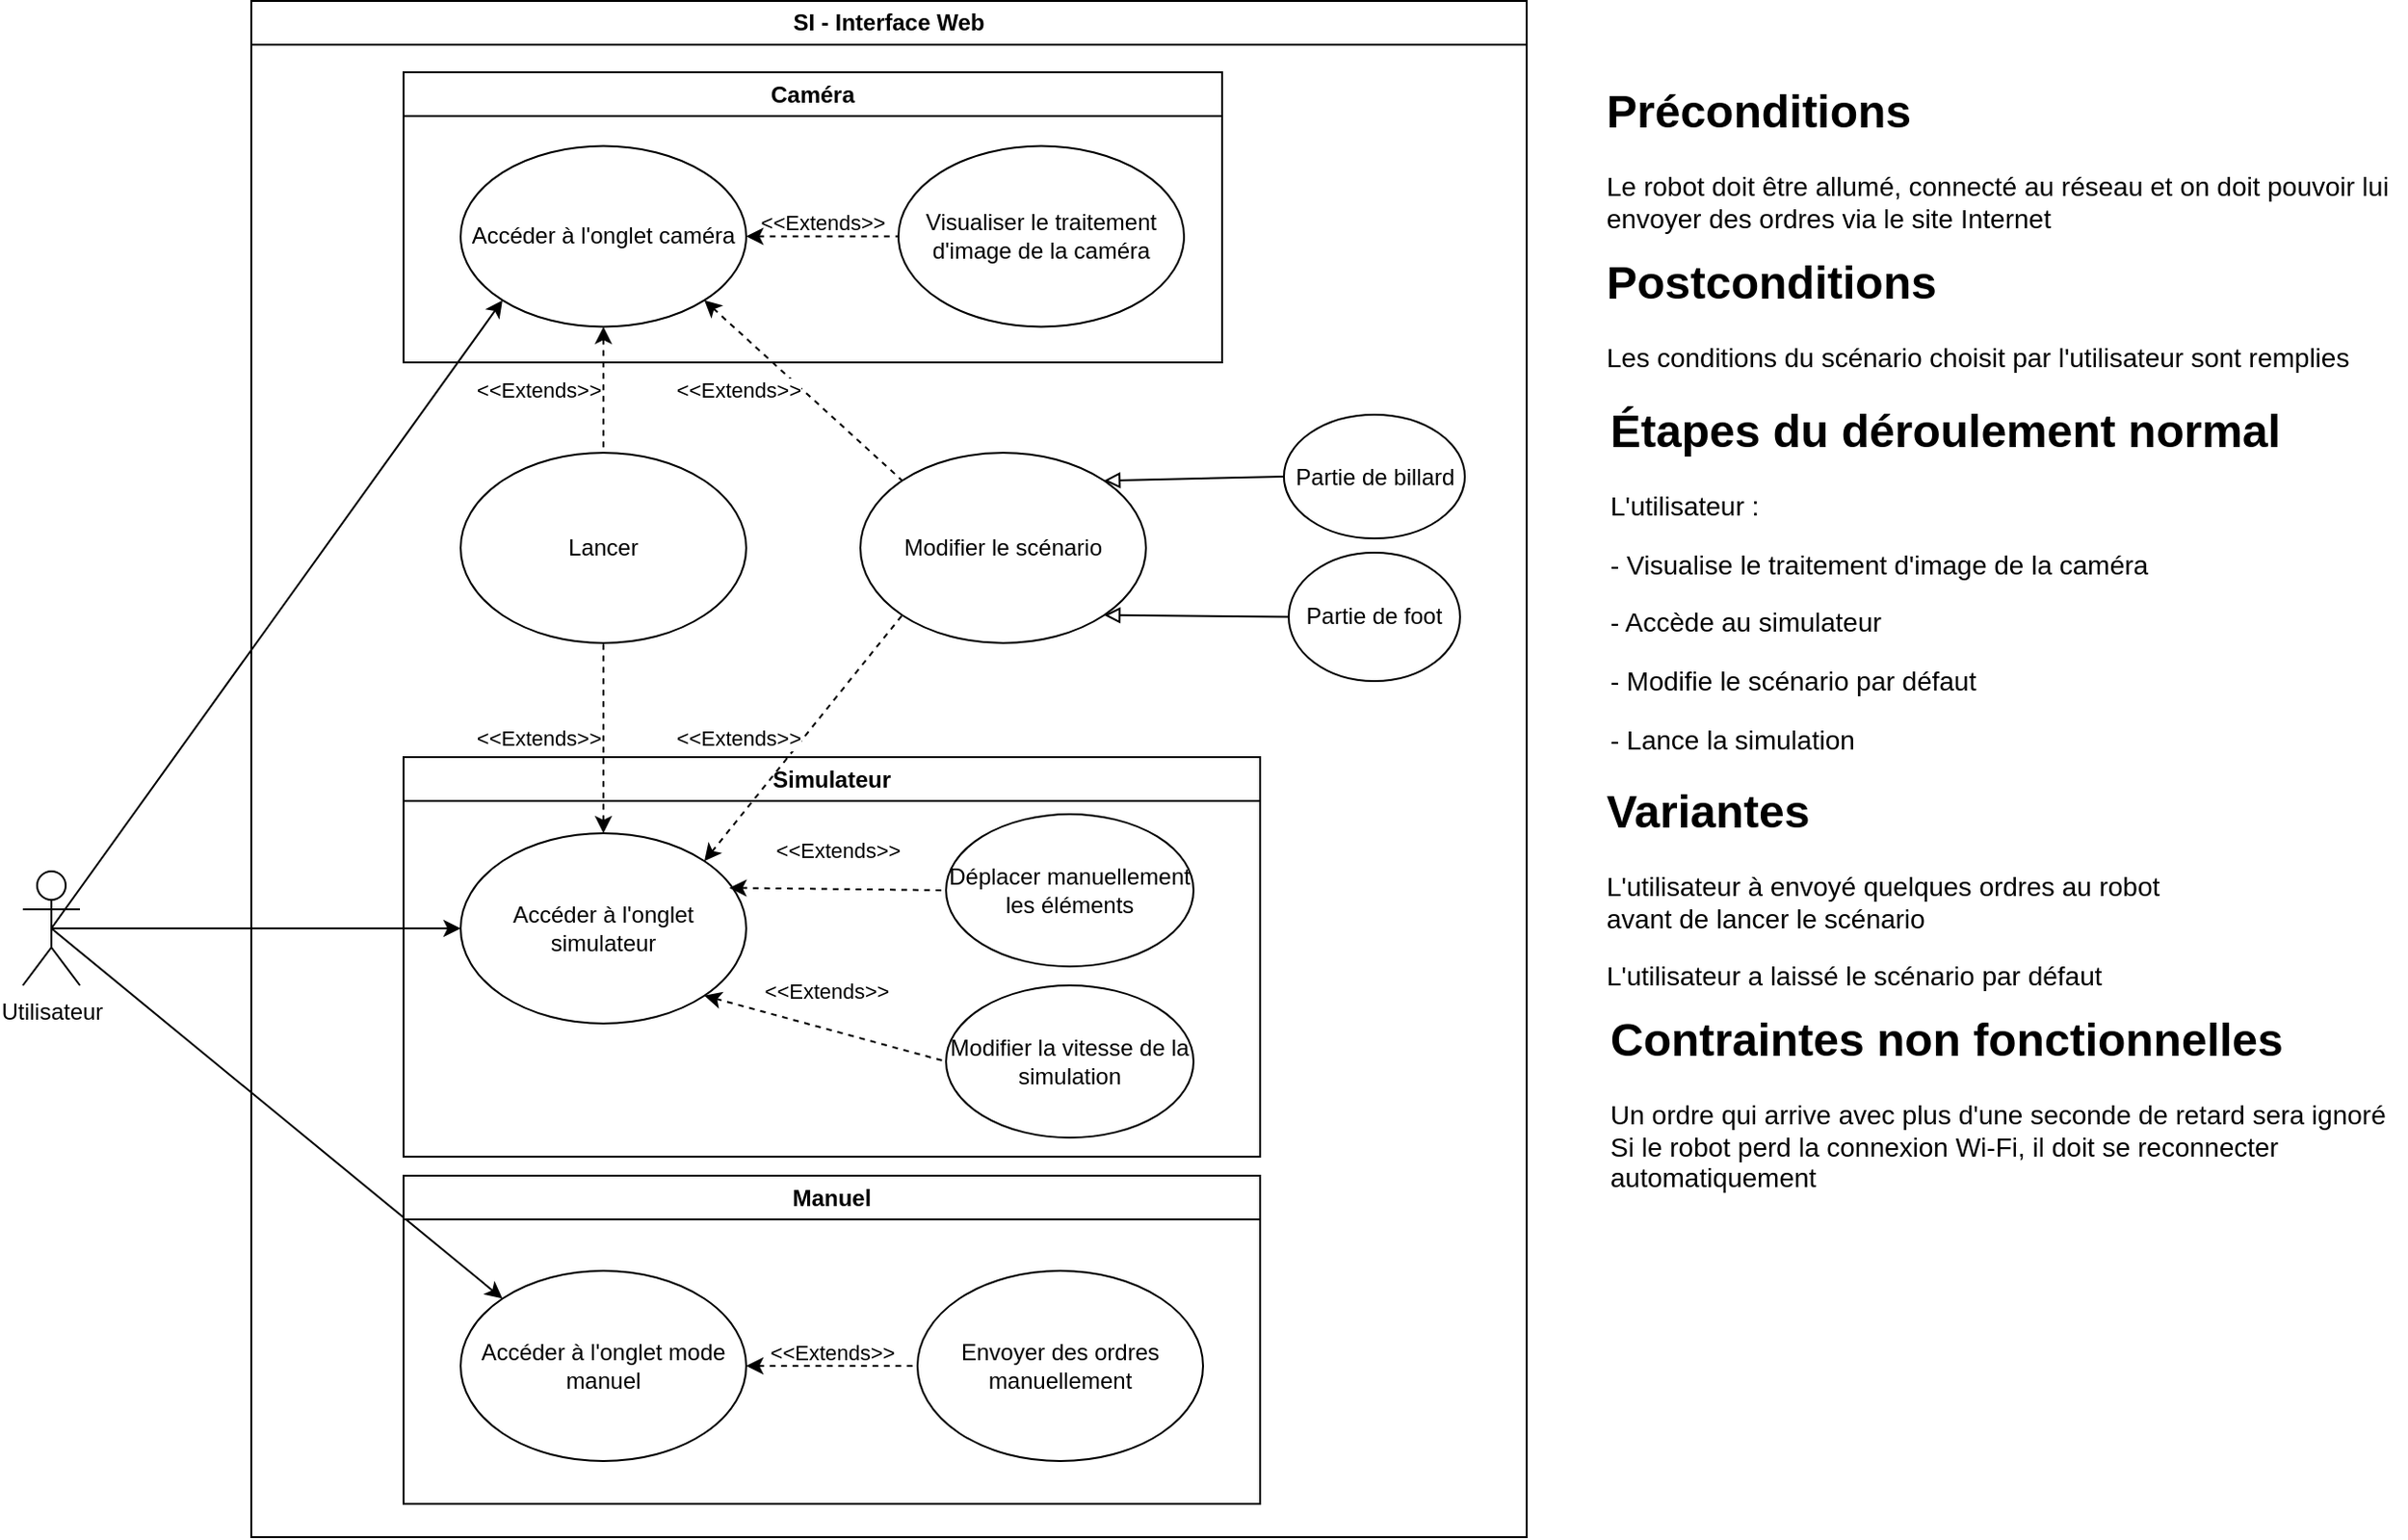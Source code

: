<mxfile version="24.8.6">
  <diagram name="Page-1" id="AB0keoI7-ha-Tv2clOvg">
    <mxGraphModel dx="1519" dy="797" grid="1" gridSize="10" guides="1" tooltips="1" connect="1" arrows="1" fold="1" page="1" pageScale="1" pageWidth="827" pageHeight="1169" math="0" shadow="0">
      <root>
        <mxCell id="0" />
        <mxCell id="1" parent="0" />
        <mxCell id="L7qKy4QKq_9-H6OXvV1P-45" style="rounded=0;orthogonalLoop=1;jettySize=auto;html=1;exitX=0.5;exitY=0.5;exitDx=0;exitDy=0;exitPerimeter=0;entryX=0;entryY=0;entryDx=0;entryDy=0;" parent="1" source="L7qKy4QKq_9-H6OXvV1P-1" target="L7qKy4QKq_9-H6OXvV1P-8" edge="1">
          <mxGeometry relative="1" as="geometry">
            <mxPoint x="270" y="480" as="targetPoint" />
          </mxGeometry>
        </mxCell>
        <mxCell id="us3GWqnWjrYGklk017k6-14" style="rounded=0;orthogonalLoop=1;jettySize=auto;html=1;exitX=0.5;exitY=0.5;exitDx=0;exitDy=0;exitPerimeter=0;entryX=0;entryY=1;entryDx=0;entryDy=0;" parent="1" source="L7qKy4QKq_9-H6OXvV1P-1" target="L7qKy4QKq_9-H6OXvV1P-3" edge="1">
          <mxGeometry relative="1" as="geometry" />
        </mxCell>
        <mxCell id="us3GWqnWjrYGklk017k6-15" style="rounded=0;orthogonalLoop=1;jettySize=auto;html=1;exitX=0.5;exitY=0.5;exitDx=0;exitDy=0;exitPerimeter=0;entryX=0;entryY=0.5;entryDx=0;entryDy=0;" parent="1" source="L7qKy4QKq_9-H6OXvV1P-1" target="L7qKy4QKq_9-H6OXvV1P-28" edge="1">
          <mxGeometry relative="1" as="geometry" />
        </mxCell>
        <mxCell id="L7qKy4QKq_9-H6OXvV1P-1" value="&lt;div&gt;Utilisateur&lt;/div&gt;" style="shape=umlActor;verticalLabelPosition=bottom;verticalAlign=top;html=1;outlineConnect=0;" parent="1" vertex="1">
          <mxGeometry x="40" y="740" width="30" height="60" as="geometry" />
        </mxCell>
        <mxCell id="Rnyn_Lofe5KqgVXvPerF-3" value="&lt;h1 style=&quot;margin-top: 0px;&quot;&gt;Postconditions&lt;/h1&gt;&lt;p style=&quot;font-size: 14px;&quot;&gt;Les conditions du scénario choisit par l&#39;utilisateur sont remplies&lt;br&gt;&lt;/p&gt;" style="text;html=1;whiteSpace=wrap;overflow=hidden;rounded=0;" parent="1" vertex="1">
          <mxGeometry x="870" y="410" width="420" height="77.5" as="geometry" />
        </mxCell>
        <mxCell id="Rnyn_Lofe5KqgVXvPerF-4" value="&lt;h1 style=&quot;margin-top: 0px;&quot;&gt;Étapes du déroulement normal&lt;br&gt;&lt;/h1&gt;&lt;p style=&quot;font-size: 14px;&quot;&gt;L&#39;utilisateur :&lt;/p&gt;&lt;p style=&quot;font-size: 14px;&quot;&gt;- Visualise le traitement d&#39;image de la caméra&lt;/p&gt;&lt;p style=&quot;font-size: 14px;&quot;&gt;- Accède au simulateur&lt;/p&gt;&lt;p style=&quot;font-size: 14px;&quot;&gt;- Modifie le scénario par défaut&lt;/p&gt;&lt;p style=&quot;font-size: 14px;&quot;&gt;- Lance la simulation&lt;br&gt;&lt;/p&gt;" style="text;html=1;whiteSpace=wrap;overflow=hidden;rounded=0;" parent="1" vertex="1">
          <mxGeometry x="872" y="487.5" width="370" height="200" as="geometry" />
        </mxCell>
        <mxCell id="Rnyn_Lofe5KqgVXvPerF-6" value="&lt;h1 style=&quot;margin-top: 0px;&quot;&gt;Variantes&lt;/h1&gt;&lt;p style=&quot;font-size: 14px;&quot;&gt;L&#39;utilisateur à envoyé quelques ordres au robot avant de lancer le scénario&lt;/p&gt;&lt;p style=&quot;font-size: 14px;&quot;&gt;L&#39;utilisateur a laissé le scénario par défaut&lt;br&gt;&lt;/p&gt;" style="text;html=1;whiteSpace=wrap;overflow=hidden;rounded=0;" parent="1" vertex="1">
          <mxGeometry x="870" y="687.5" width="330" height="120" as="geometry" />
        </mxCell>
        <mxCell id="h0N2k3z_mzg-44i97Bp5-1" value="SI - Interface Web" style="swimlane;whiteSpace=wrap;html=1;" vertex="1" parent="1">
          <mxGeometry x="160" y="282.5" width="670" height="807.5" as="geometry" />
        </mxCell>
        <mxCell id="h0N2k3z_mzg-44i97Bp5-4" value="Manuel" style="swimlane;whiteSpace=wrap;html=1;" vertex="1" parent="h0N2k3z_mzg-44i97Bp5-1">
          <mxGeometry x="80" y="617.5" width="450" height="172.5" as="geometry" />
        </mxCell>
        <mxCell id="L7qKy4QKq_9-H6OXvV1P-8" value="Accéder à l&#39;onglet mode manuel" style="ellipse;whiteSpace=wrap;html=1;" parent="h0N2k3z_mzg-44i97Bp5-4" vertex="1">
          <mxGeometry x="30" y="50" width="150" height="100" as="geometry" />
        </mxCell>
        <mxCell id="h0N2k3z_mzg-44i97Bp5-16" value="Envoyer des ordres manuellement" style="ellipse;whiteSpace=wrap;html=1;" vertex="1" parent="h0N2k3z_mzg-44i97Bp5-4">
          <mxGeometry x="270" y="50" width="150" height="100" as="geometry" />
        </mxCell>
        <mxCell id="h0N2k3z_mzg-44i97Bp5-23" value="&lt;div&gt;&amp;lt;&amp;lt;Extends&amp;gt;&amp;gt;&lt;/div&gt;&lt;div&gt;&lt;br&gt;&lt;/div&gt;" style="rounded=0;orthogonalLoop=1;jettySize=auto;html=1;exitX=1;exitY=0.5;exitDx=0;exitDy=0;startArrow=classic;startFill=1;endArrow=none;endFill=0;dashed=1;entryX=0;entryY=0.5;entryDx=0;entryDy=0;align=center;labelBackgroundColor=none;" edge="1" parent="h0N2k3z_mzg-44i97Bp5-4" source="L7qKy4QKq_9-H6OXvV1P-8" target="h0N2k3z_mzg-44i97Bp5-16">
          <mxGeometry relative="1" as="geometry">
            <mxPoint x="190" y="-464" as="sourcePoint" />
            <mxPoint x="270" y="-464" as="targetPoint" />
          </mxGeometry>
        </mxCell>
        <mxCell id="h0N2k3z_mzg-44i97Bp5-5" value="Simulateur" style="swimlane;whiteSpace=wrap;html=1;" vertex="1" parent="h0N2k3z_mzg-44i97Bp5-1">
          <mxGeometry x="80" y="397.5" width="450" height="210" as="geometry" />
        </mxCell>
        <mxCell id="L7qKy4QKq_9-H6OXvV1P-25" style="edgeStyle=orthogonalEdgeStyle;rounded=0;orthogonalLoop=1;jettySize=auto;html=1;exitX=0.5;exitY=1;exitDx=0;exitDy=0;" parent="h0N2k3z_mzg-44i97Bp5-5" edge="1">
          <mxGeometry relative="1" as="geometry">
            <mxPoint x="126" y="100" as="sourcePoint" />
            <mxPoint x="126" y="100" as="targetPoint" />
          </mxGeometry>
        </mxCell>
        <mxCell id="L7qKy4QKq_9-H6OXvV1P-28" value="Accéder à l&#39;onglet simulateur" style="ellipse;whiteSpace=wrap;html=1;" parent="h0N2k3z_mzg-44i97Bp5-5" vertex="1">
          <mxGeometry x="30" y="40" width="150" height="100" as="geometry" />
        </mxCell>
        <mxCell id="h0N2k3z_mzg-44i97Bp5-25" value="Déplacer manuellement les éléments" style="ellipse;whiteSpace=wrap;html=1;" vertex="1" parent="h0N2k3z_mzg-44i97Bp5-5">
          <mxGeometry x="285" y="30" width="130" height="80" as="geometry" />
        </mxCell>
        <mxCell id="h0N2k3z_mzg-44i97Bp5-27" value="&lt;div&gt;&amp;lt;&amp;lt;Extends&amp;gt;&amp;gt;&lt;/div&gt;&lt;div&gt;&lt;br&gt;&lt;/div&gt;&lt;div&gt;&lt;br&gt;&lt;/div&gt;&lt;div&gt;&lt;br&gt;&lt;/div&gt;" style="rounded=0;orthogonalLoop=1;jettySize=auto;html=1;exitX=0.941;exitY=0.287;exitDx=0;exitDy=0;startArrow=classic;startFill=1;endArrow=none;endFill=0;dashed=1;entryX=0;entryY=0.5;entryDx=0;entryDy=0;align=center;labelBackgroundColor=none;exitPerimeter=0;" edge="1" parent="h0N2k3z_mzg-44i97Bp5-5" source="L7qKy4QKq_9-H6OXvV1P-28" target="h0N2k3z_mzg-44i97Bp5-25">
          <mxGeometry relative="1" as="geometry">
            <mxPoint x="190" y="310" as="sourcePoint" />
            <mxPoint x="280" y="310" as="targetPoint" />
          </mxGeometry>
        </mxCell>
        <mxCell id="h0N2k3z_mzg-44i97Bp5-28" value="Modifier la vitesse de la simulation" style="ellipse;whiteSpace=wrap;html=1;" vertex="1" parent="h0N2k3z_mzg-44i97Bp5-5">
          <mxGeometry x="285" y="120" width="130" height="80" as="geometry" />
        </mxCell>
        <mxCell id="h0N2k3z_mzg-44i97Bp5-29" value="&lt;div&gt;&amp;lt;&amp;lt;Extends&amp;gt;&amp;gt;&lt;/div&gt;&lt;div&gt;&lt;br&gt;&lt;/div&gt;&lt;div&gt;&lt;br&gt;&lt;/div&gt;&lt;div&gt;&lt;br&gt;&lt;/div&gt;" style="rounded=0;orthogonalLoop=1;jettySize=auto;html=1;exitX=1;exitY=1;exitDx=0;exitDy=0;startArrow=classic;startFill=1;endArrow=none;endFill=0;dashed=1;entryX=0;entryY=0.5;entryDx=0;entryDy=0;align=center;labelBackgroundColor=none;" edge="1" parent="h0N2k3z_mzg-44i97Bp5-5" source="L7qKy4QKq_9-H6OXvV1P-28" target="h0N2k3z_mzg-44i97Bp5-28">
          <mxGeometry relative="1" as="geometry">
            <mxPoint x="190" y="100" as="sourcePoint" />
            <mxPoint x="290" y="100" as="targetPoint" />
          </mxGeometry>
        </mxCell>
        <mxCell id="h0N2k3z_mzg-44i97Bp5-7" value="Caméra" style="swimlane;whiteSpace=wrap;html=1;" vertex="1" parent="h0N2k3z_mzg-44i97Bp5-1">
          <mxGeometry x="80" y="37.5" width="430" height="152.5" as="geometry" />
        </mxCell>
        <mxCell id="L7qKy4QKq_9-H6OXvV1P-3" value="Accéder à l&#39;onglet caméra" style="ellipse;whiteSpace=wrap;html=1;" parent="h0N2k3z_mzg-44i97Bp5-7" vertex="1">
          <mxGeometry x="30" y="38.75" width="150" height="95" as="geometry" />
        </mxCell>
        <mxCell id="h0N2k3z_mzg-44i97Bp5-13" value="Visualiser le traitement d&#39;image de la caméra" style="ellipse;whiteSpace=wrap;html=1;" vertex="1" parent="h0N2k3z_mzg-44i97Bp5-7">
          <mxGeometry x="260" y="38.75" width="150" height="95" as="geometry" />
        </mxCell>
        <mxCell id="h0N2k3z_mzg-44i97Bp5-21" value="&lt;div&gt;&amp;lt;&amp;lt;Extends&amp;gt;&amp;gt;&lt;/div&gt;&lt;div&gt;&lt;br&gt;&lt;/div&gt;" style="rounded=0;orthogonalLoop=1;jettySize=auto;html=1;exitX=1;exitY=0.5;exitDx=0;exitDy=0;startArrow=classic;startFill=1;endArrow=none;endFill=0;dashed=1;entryX=0;entryY=0.5;entryDx=0;entryDy=0;align=center;labelBackgroundColor=none;" edge="1" parent="h0N2k3z_mzg-44i97Bp5-7" source="L7qKy4QKq_9-H6OXvV1P-3" target="h0N2k3z_mzg-44i97Bp5-13">
          <mxGeometry relative="1" as="geometry">
            <mxPoint x="190" y="110" as="sourcePoint" />
            <mxPoint x="294" y="205" as="targetPoint" />
          </mxGeometry>
        </mxCell>
        <mxCell id="L7qKy4QKq_9-H6OXvV1P-36" value="Lancer" style="ellipse;whiteSpace=wrap;html=1;" parent="h0N2k3z_mzg-44i97Bp5-1" vertex="1">
          <mxGeometry x="110" y="237.5" width="150" height="100" as="geometry" />
        </mxCell>
        <mxCell id="us3GWqnWjrYGklk017k6-18" value="&lt;div align=&quot;right&quot;&gt;&amp;lt;&amp;lt;Extends&amp;gt;&amp;gt;&lt;/div&gt;" style="rounded=0;orthogonalLoop=1;jettySize=auto;html=1;exitX=0.5;exitY=0;exitDx=0;exitDy=0;entryX=0.5;entryY=1;entryDx=0;entryDy=0;endArrow=none;endFill=0;startArrow=classic;startFill=1;dashed=1;align=right;" parent="h0N2k3z_mzg-44i97Bp5-1" source="L7qKy4QKq_9-H6OXvV1P-28" target="L7qKy4QKq_9-H6OXvV1P-36" edge="1">
          <mxGeometry relative="1" as="geometry" />
        </mxCell>
        <mxCell id="L7qKy4QKq_9-H6OXvV1P-40" value="Modifier le scénario" style="ellipse;whiteSpace=wrap;html=1;" parent="h0N2k3z_mzg-44i97Bp5-1" vertex="1">
          <mxGeometry x="320" y="237.5" width="150" height="100" as="geometry" />
        </mxCell>
        <mxCell id="L7qKy4QKq_9-H6OXvV1P-41" value="&amp;lt;&amp;lt;Extends&amp;gt;&amp;gt;" style="rounded=0;orthogonalLoop=1;jettySize=auto;html=1;exitX=1;exitY=0;exitDx=0;exitDy=0;entryX=0;entryY=1;entryDx=0;entryDy=0;startArrow=classic;startFill=1;endArrow=none;endFill=0;dashed=1;align=right;textShadow=0;" parent="h0N2k3z_mzg-44i97Bp5-1" source="L7qKy4QKq_9-H6OXvV1P-28" target="L7qKy4QKq_9-H6OXvV1P-40" edge="1">
          <mxGeometry relative="1" as="geometry">
            <mxPoint x="380" y="277.5" as="sourcePoint" />
          </mxGeometry>
        </mxCell>
        <mxCell id="us3GWqnWjrYGklk017k6-13" style="rounded=0;orthogonalLoop=1;jettySize=auto;html=1;exitX=1;exitY=0;exitDx=0;exitDy=0;entryX=0;entryY=0.5;entryDx=0;entryDy=0;endArrow=none;endFill=0;startArrow=block;startFill=0;" parent="h0N2k3z_mzg-44i97Bp5-1" source="L7qKy4QKq_9-H6OXvV1P-40" target="us3GWqnWjrYGklk017k6-11" edge="1">
          <mxGeometry relative="1" as="geometry" />
        </mxCell>
        <mxCell id="us3GWqnWjrYGklk017k6-16" style="rounded=0;orthogonalLoop=1;jettySize=auto;html=1;exitX=1;exitY=1;exitDx=0;exitDy=0;entryX=0;entryY=0.5;entryDx=0;entryDy=0;endArrow=none;endFill=0;startArrow=block;startFill=0;" parent="h0N2k3z_mzg-44i97Bp5-1" source="L7qKy4QKq_9-H6OXvV1P-40" target="us3GWqnWjrYGklk017k6-8" edge="1">
          <mxGeometry relative="1" as="geometry" />
        </mxCell>
        <mxCell id="us3GWqnWjrYGklk017k6-11" value="Partie de billard" style="ellipse;whiteSpace=wrap;html=1;" parent="h0N2k3z_mzg-44i97Bp5-1" vertex="1">
          <mxGeometry x="542.5" y="217.5" width="95" height="65" as="geometry" />
        </mxCell>
        <mxCell id="us3GWqnWjrYGklk017k6-8" value="Partie de foot" style="ellipse;whiteSpace=wrap;html=1;" parent="h0N2k3z_mzg-44i97Bp5-1" vertex="1">
          <mxGeometry x="545" y="290" width="90" height="67.5" as="geometry" />
        </mxCell>
        <mxCell id="h0N2k3z_mzg-44i97Bp5-19" value="&lt;div align=&quot;right&quot;&gt;&amp;lt;&amp;lt;Extends&amp;gt;&amp;gt;&lt;/div&gt;" style="rounded=0;orthogonalLoop=1;jettySize=auto;html=1;exitX=0.5;exitY=1;exitDx=0;exitDy=0;entryX=0.5;entryY=0;entryDx=0;entryDy=0;endArrow=none;endFill=0;startArrow=classic;startFill=1;dashed=1;align=right;" edge="1" parent="h0N2k3z_mzg-44i97Bp5-1" source="L7qKy4QKq_9-H6OXvV1P-3" target="L7qKy4QKq_9-H6OXvV1P-36">
          <mxGeometry relative="1" as="geometry">
            <mxPoint x="254" y="307.5" as="sourcePoint" />
            <mxPoint x="204" y="207.5" as="targetPoint" />
          </mxGeometry>
        </mxCell>
        <mxCell id="h0N2k3z_mzg-44i97Bp5-20" value="&lt;div align=&quot;right&quot;&gt;&amp;lt;&amp;lt;Extends&amp;gt;&amp;gt;&lt;/div&gt;" style="rounded=0;orthogonalLoop=1;jettySize=auto;html=1;exitX=1;exitY=1;exitDx=0;exitDy=0;startArrow=classic;startFill=1;endArrow=none;endFill=0;dashed=1;entryX=0;entryY=0;entryDx=0;entryDy=0;align=right;" edge="1" parent="h0N2k3z_mzg-44i97Bp5-1" source="L7qKy4QKq_9-H6OXvV1P-3" target="L7qKy4QKq_9-H6OXvV1P-40">
          <mxGeometry relative="1" as="geometry">
            <mxPoint x="248" y="485" as="sourcePoint" />
            <mxPoint x="280" y="217.5" as="targetPoint" />
          </mxGeometry>
        </mxCell>
        <mxCell id="h0N2k3z_mzg-44i97Bp5-31" value="&lt;h1 style=&quot;margin-top: 0px;&quot;&gt;Préconditions&lt;br&gt;&lt;/h1&gt;&lt;p style=&quot;font-size: 14px;&quot;&gt;Le robot doit être allumé, connecté au réseau et on doit pouvoir lui envoyer des ordres via le site Internet&lt;br&gt;&lt;/p&gt;" style="text;html=1;whiteSpace=wrap;overflow=hidden;rounded=0;" vertex="1" parent="1">
          <mxGeometry x="870" y="320" width="420" height="90" as="geometry" />
        </mxCell>
        <mxCell id="h0N2k3z_mzg-44i97Bp5-32" value="&lt;h1 style=&quot;margin-top: 0px;&quot;&gt;Contraintes non fonctionnelles&lt;/h1&gt;&lt;div style=&quot;font-size: 14px;&quot;&gt;Un ordre qui arrive avec plus d&#39;une seconde de retard sera ignoré&lt;/div&gt;&lt;div style=&quot;font-size: 14px;&quot;&gt;Si le robot perd la connexion Wi-Fi, il doit se reconnecter automatiquement&lt;br&gt;&lt;/div&gt;" style="text;html=1;whiteSpace=wrap;overflow=hidden;rounded=0;" vertex="1" parent="1">
          <mxGeometry x="872" y="807.5" width="420" height="112.5" as="geometry" />
        </mxCell>
      </root>
    </mxGraphModel>
  </diagram>
</mxfile>
